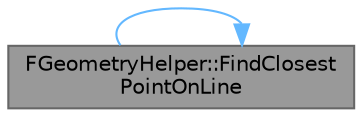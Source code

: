 digraph "FGeometryHelper::FindClosestPointOnLine"
{
 // INTERACTIVE_SVG=YES
 // LATEX_PDF_SIZE
  bgcolor="transparent";
  edge [fontname=Helvetica,fontsize=10,labelfontname=Helvetica,labelfontsize=10];
  node [fontname=Helvetica,fontsize=10,shape=box,height=0.2,width=0.4];
  rankdir="LR";
  Node1 [id="Node000001",label="FGeometryHelper::FindClosest\lPointOnLine",height=0.2,width=0.4,color="gray40", fillcolor="grey60", style="filled", fontcolor="black",tooltip="Find the point on line segment from LineStart to LineEnd which is closest to Point."];
  Node1 -> Node1 [id="edge1_Node000001_Node000001",color="steelblue1",style="solid",tooltip=" "];
}
